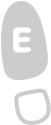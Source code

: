 <?xml version="1.0" encoding="UTF-8"?>
<dia:diagram xmlns:dia="http://www.lysator.liu.se/~alla/dia/">
  <dia:layer name="Segundo Plano" visible="true" connectable="true" active="true">
    <dia:object type="Standard - Beziergon" version="0" id="O0">
      <dia:attribute name="obj_pos">
        <dia:point val="9.008,-1.853"/>
      </dia:attribute>
      <dia:attribute name="obj_bb">
        <dia:rectangle val="8.145,-1.973;10.493,1.982"/>
      </dia:attribute>
      <dia:attribute name="bez_points">
        <dia:point val="9.008,-1.853"/>
        <dia:point val="9.908,-2.07"/>
        <dia:point val="10.212,-0.447"/>
        <dia:point val="10.312,0.203"/>
        <dia:point val="10.412,0.852"/>
        <dia:point val="10.608,1.609"/>
        <dia:point val="9.508,1.826"/>
        <dia:point val="8.408,2.042"/>
        <dia:point val="8.408,1.609"/>
        <dia:point val="8.308,0.96"/>
        <dia:point val="8.208,0.311"/>
        <dia:point val="8.108,-1.637"/>
      </dia:attribute>
      <dia:attribute name="corner_types">
        <dia:enum val="2"/>
        <dia:enum val="2"/>
        <dia:enum val="2"/>
        <dia:enum val="2"/>
        <dia:enum val="2"/>
      </dia:attribute>
      <dia:attribute name="line_color">
        <dia:color val="#ccccccff"/>
      </dia:attribute>
      <dia:attribute name="line_width">
        <dia:real val="0.2"/>
      </dia:attribute>
      <dia:attribute name="inner_color">
        <dia:color val="#ccccccff"/>
      </dia:attribute>
      <dia:attribute name="show_background">
        <dia:boolean val="true"/>
      </dia:attribute>
    </dia:object>
    <dia:object type="Standard - Beziergon" version="0" id="O1">
      <dia:attribute name="obj_pos">
        <dia:point val="9.612,2.583"/>
      </dia:attribute>
      <dia:attribute name="obj_bb">
        <dia:rectangle val="8.807,2.412;10.631,4.227"/>
      </dia:attribute>
      <dia:attribute name="bez_points">
        <dia:point val="9.612,2.583"/>
        <dia:point val="10.212,2.475"/>
        <dia:point val="10.312,2.475"/>
        <dia:point val="10.362,2.691"/>
        <dia:point val="10.412,2.908"/>
        <dia:point val="10.912,3.881"/>
        <dia:point val="9.912,4.098"/>
        <dia:point val="8.912,4.314"/>
        <dia:point val="8.945,3.268"/>
        <dia:point val="8.912,3.016"/>
        <dia:point val="8.879,2.763"/>
        <dia:point val="9.012,2.691"/>
      </dia:attribute>
      <dia:attribute name="corner_types">
        <dia:enum val="2"/>
        <dia:enum val="2"/>
        <dia:enum val="2"/>
        <dia:enum val="2"/>
        <dia:enum val="2"/>
      </dia:attribute>
      <dia:attribute name="line_color">
        <dia:color val="#ccccccff"/>
      </dia:attribute>
      <dia:attribute name="line_width">
        <dia:real val="0.2"/>
      </dia:attribute>
      <dia:attribute name="inner_color">
        <dia:color val="#ccccccff"/>
      </dia:attribute>
      <dia:attribute name="show_background">
        <dia:boolean val="false"/>
      </dia:attribute>
    </dia:object>
    <dia:object type="Standard - Beziergon" version="0" id="O2">
      <dia:attribute name="obj_pos">
        <dia:point val="8.8,-0.4"/>
      </dia:attribute>
      <dia:attribute name="obj_bb">
        <dia:rectangle val="8.75,-0.654;9.65,0.604"/>
      </dia:attribute>
      <dia:attribute name="bez_points">
        <dia:point val="8.8,-0.4"/>
        <dia:point val="8.8,-0.65"/>
        <dia:point val="9,-0.6"/>
        <dia:point val="9.25,-0.6"/>
        <dia:point val="9.5,-0.6"/>
        <dia:point val="9.6,-0.6"/>
        <dia:point val="9.6,-0.5"/>
        <dia:point val="9.6,-0.4"/>
        <dia:point val="9.35,-0.45"/>
        <dia:point val="9.25,-0.45"/>
        <dia:point val="9.15,-0.45"/>
        <dia:point val="9,-0.45"/>
        <dia:point val="9,-0.25"/>
        <dia:point val="9,-0.05"/>
        <dia:point val="9.2,-0.12"/>
        <dia:point val="9.3,-0.12"/>
        <dia:point val="9.4,-0.12"/>
        <dia:point val="9.55,-0.15"/>
        <dia:point val="9.55,-0.05"/>
        <dia:point val="9.55,0.05"/>
        <dia:point val="9.4,0.02"/>
        <dia:point val="9.3,0.02"/>
        <dia:point val="9.2,0.02"/>
        <dia:point val="9,-3.053e-16"/>
        <dia:point val="9,0.2"/>
        <dia:point val="9,0.4"/>
        <dia:point val="9.15,0.4"/>
        <dia:point val="9.25,0.4"/>
        <dia:point val="9.35,0.4"/>
        <dia:point val="9.6,0.35"/>
        <dia:point val="9.6,0.45"/>
        <dia:point val="9.6,0.55"/>
        <dia:point val="9.45,0.55"/>
        <dia:point val="9.25,0.55"/>
        <dia:point val="9.05,0.55"/>
        <dia:point val="8.8,0.6"/>
        <dia:point val="8.8,0.35"/>
        <dia:point val="8.8,0.1"/>
        <dia:point val="8.8,-0.15"/>
      </dia:attribute>
      <dia:attribute name="corner_types">
        <dia:enum val="0"/>
        <dia:enum val="0"/>
        <dia:enum val="0"/>
        <dia:enum val="0"/>
        <dia:enum val="0"/>
        <dia:enum val="0"/>
        <dia:enum val="0"/>
        <dia:enum val="0"/>
        <dia:enum val="0"/>
        <dia:enum val="0"/>
        <dia:enum val="0"/>
        <dia:enum val="0"/>
        <dia:enum val="0"/>
        <dia:enum val="0"/>
      </dia:attribute>
      <dia:attribute name="line_color">
        <dia:color val="#ffffffff"/>
      </dia:attribute>
      <dia:attribute name="show_background">
        <dia:boolean val="true"/>
      </dia:attribute>
    </dia:object>
  </dia:layer>
</dia:diagram>
